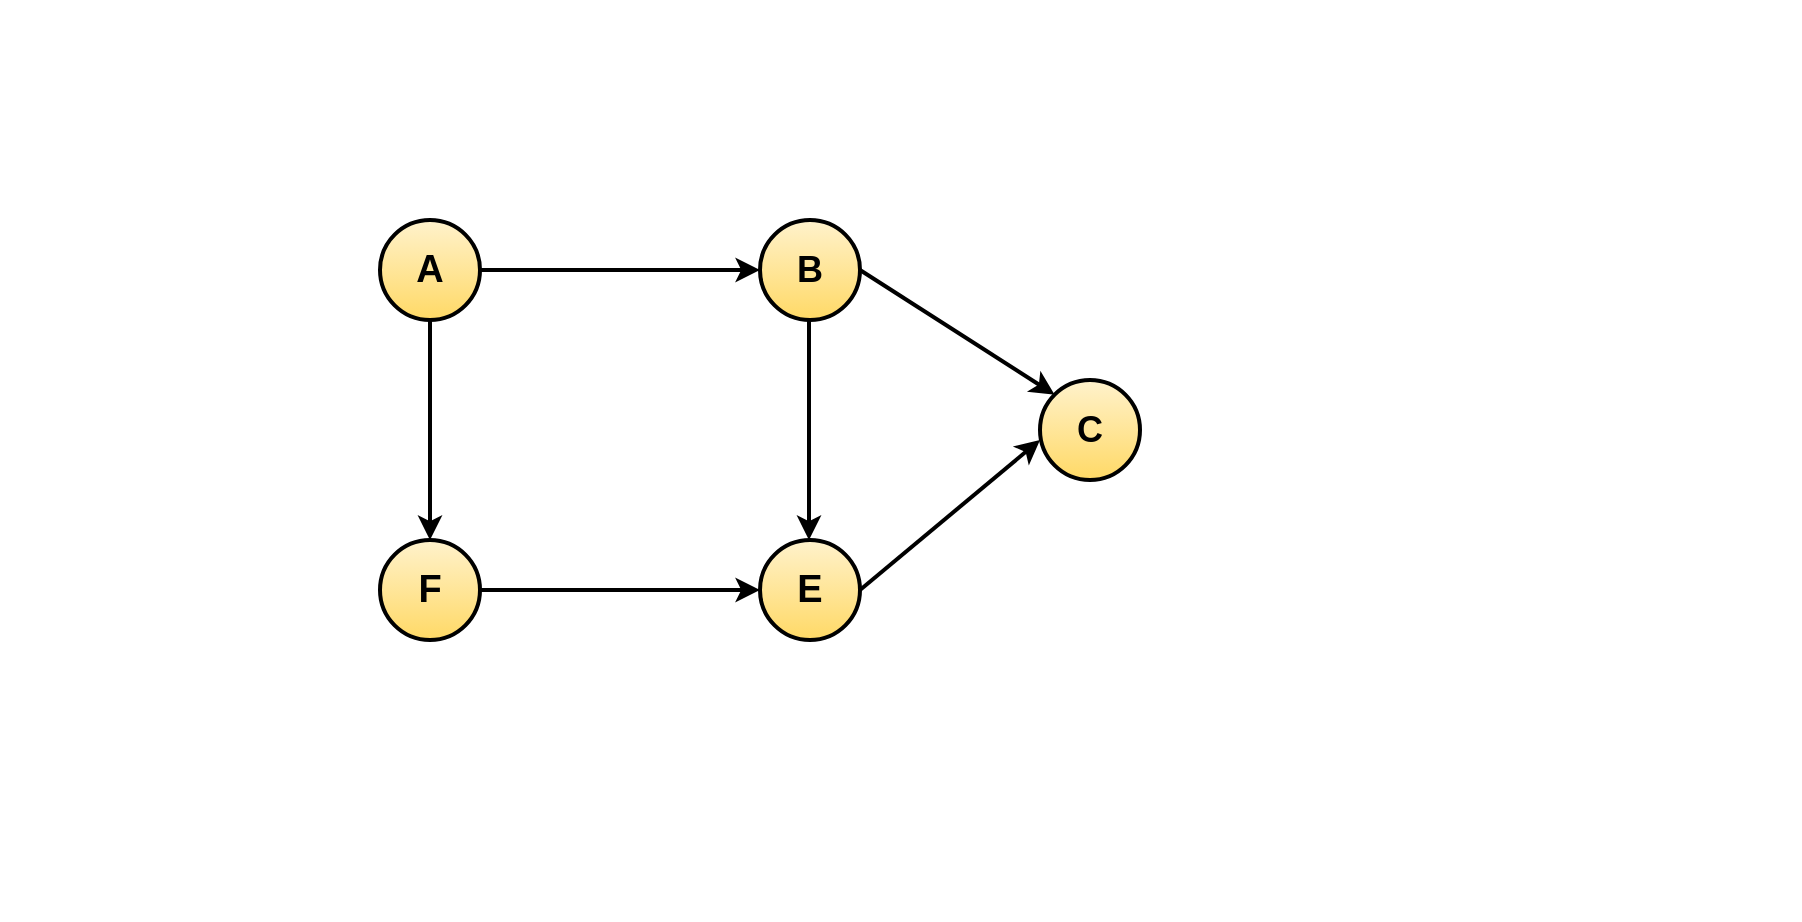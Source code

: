 <mxfile version="24.0.2" type="github">
  <diagram name="Page-1" id="IQhDEu-CzyqysFeyJH2f">
    <mxGraphModel dx="1730" dy="434" grid="1" gridSize="10" guides="1" tooltips="1" connect="1" arrows="1" fold="1" page="1" pageScale="1" pageWidth="850" pageHeight="1100" math="0" shadow="0">
      <root>
        <mxCell id="0" />
        <mxCell id="1" parent="0" />
        <mxCell id="WoDTjW0EwBv57Ho-L6zL-1" value="" style="rounded=0;whiteSpace=wrap;html=1;strokeWidth=2;strokeColor=none;" vertex="1" parent="1">
          <mxGeometry x="-40" width="900" height="460" as="geometry" />
        </mxCell>
        <mxCell id="pwVqVg-RK4_-Da-cYcVV-1" value="&lt;font style=&quot;font-size: 18px;&quot;&gt;C&lt;/font&gt;" style="ellipse;whiteSpace=wrap;html=1;aspect=fixed;fillColor=#fff2cc;strokeColor=default;gradientColor=#ffd966;fontStyle=1;labelBorderColor=none;strokeWidth=2;" parent="1" vertex="1">
          <mxGeometry x="480" y="190" width="50" height="50" as="geometry" />
        </mxCell>
        <mxCell id="pwVqVg-RK4_-Da-cYcVV-2" value="&lt;font style=&quot;font-size: 18px;&quot;&gt;B&lt;/font&gt;" style="ellipse;whiteSpace=wrap;html=1;aspect=fixed;fillColor=#fff2cc;strokeColor=default;gradientColor=#ffd966;fontStyle=1;labelBorderColor=none;strokeWidth=2;" parent="1" vertex="1">
          <mxGeometry x="340" y="110" width="50" height="50" as="geometry" />
        </mxCell>
        <mxCell id="pwVqVg-RK4_-Da-cYcVV-3" value="&lt;font style=&quot;font-size: 19px;&quot;&gt;A&lt;/font&gt;" style="ellipse;whiteSpace=wrap;html=1;aspect=fixed;fillColor=#fff2cc;strokeColor=default;gradientColor=#ffd966;fontStyle=1;labelBorderColor=none;strokeWidth=2;" parent="1" vertex="1">
          <mxGeometry x="150" y="110" width="50" height="50" as="geometry" />
        </mxCell>
        <mxCell id="pwVqVg-RK4_-Da-cYcVV-4" value="&lt;span style=&quot;font-size: 19px;&quot;&gt;F&lt;/span&gt;" style="ellipse;whiteSpace=wrap;html=1;aspect=fixed;fillColor=#fff2cc;strokeColor=default;gradientColor=#ffd966;fontStyle=1;labelBorderColor=none;strokeWidth=2;" parent="1" vertex="1">
          <mxGeometry x="150" y="270" width="50" height="50" as="geometry" />
        </mxCell>
        <mxCell id="pwVqVg-RK4_-Da-cYcVV-5" value="&lt;span style=&quot;font-size: 19px;&quot;&gt;E&lt;/span&gt;" style="ellipse;whiteSpace=wrap;html=1;aspect=fixed;fillColor=#fff2cc;strokeColor=default;gradientColor=#ffd966;fontStyle=1;labelBorderColor=none;strokeWidth=2;" parent="1" vertex="1">
          <mxGeometry x="340" y="270" width="50" height="50" as="geometry" />
        </mxCell>
        <mxCell id="pwVqVg-RK4_-Da-cYcVV-6" value="" style="endArrow=classic;html=1;rounded=0;strokeWidth=2;exitX=1;exitY=0.5;exitDx=0;exitDy=0;entryX=0;entryY=0.5;entryDx=0;entryDy=0;" parent="1" source="pwVqVg-RK4_-Da-cYcVV-3" target="pwVqVg-RK4_-Da-cYcVV-2" edge="1">
          <mxGeometry width="50" height="50" relative="1" as="geometry">
            <mxPoint x="400" y="250" as="sourcePoint" />
            <mxPoint x="450" y="200" as="targetPoint" />
          </mxGeometry>
        </mxCell>
        <mxCell id="pwVqVg-RK4_-Da-cYcVV-7" value="" style="endArrow=classic;html=1;rounded=0;strokeWidth=2;exitX=1;exitY=0.5;exitDx=0;exitDy=0;entryX=0;entryY=0.5;entryDx=0;entryDy=0;" parent="1" source="pwVqVg-RK4_-Da-cYcVV-4" target="pwVqVg-RK4_-Da-cYcVV-5" edge="1">
          <mxGeometry width="50" height="50" relative="1" as="geometry">
            <mxPoint x="210" y="294.5" as="sourcePoint" />
            <mxPoint x="330" y="300" as="targetPoint" />
          </mxGeometry>
        </mxCell>
        <mxCell id="pwVqVg-RK4_-Da-cYcVV-8" value="" style="endArrow=classic;html=1;rounded=0;strokeWidth=2;exitX=0.5;exitY=1;exitDx=0;exitDy=0;entryX=0.5;entryY=0;entryDx=0;entryDy=0;entryPerimeter=0;" parent="1" source="pwVqVg-RK4_-Da-cYcVV-3" target="pwVqVg-RK4_-Da-cYcVV-4" edge="1">
          <mxGeometry width="50" height="50" relative="1" as="geometry">
            <mxPoint x="180" y="170" as="sourcePoint" />
            <mxPoint x="170" y="260" as="targetPoint" />
            <Array as="points">
              <mxPoint x="175" y="210" />
            </Array>
          </mxGeometry>
        </mxCell>
        <mxCell id="pwVqVg-RK4_-Da-cYcVV-9" value="" style="endArrow=classic;html=1;rounded=0;strokeWidth=2;exitX=0.5;exitY=1;exitDx=0;exitDy=0;entryX=0.5;entryY=0;entryDx=0;entryDy=0;entryPerimeter=0;" parent="1" edge="1">
          <mxGeometry width="50" height="50" relative="1" as="geometry">
            <mxPoint x="364.5" y="160" as="sourcePoint" />
            <mxPoint x="364.5" y="270" as="targetPoint" />
            <Array as="points" />
          </mxGeometry>
        </mxCell>
        <mxCell id="pwVqVg-RK4_-Da-cYcVV-10" value="" style="endArrow=classic;html=1;rounded=0;strokeWidth=2;exitX=1;exitY=0.5;exitDx=0;exitDy=0;entryX=0;entryY=0.6;entryDx=0;entryDy=0;entryPerimeter=0;" parent="1" source="pwVqVg-RK4_-Da-cYcVV-5" target="pwVqVg-RK4_-Da-cYcVV-1" edge="1">
          <mxGeometry width="50" height="50" relative="1" as="geometry">
            <mxPoint x="410" y="270" as="sourcePoint" />
            <mxPoint x="460" y="220" as="targetPoint" />
          </mxGeometry>
        </mxCell>
        <mxCell id="pwVqVg-RK4_-Da-cYcVV-11" value="" style="endArrow=classic;html=1;rounded=0;strokeWidth=2;entryX=0;entryY=0;entryDx=0;entryDy=0;exitX=1;exitY=0.5;exitDx=0;exitDy=0;" parent="1" source="pwVqVg-RK4_-Da-cYcVV-2" target="pwVqVg-RK4_-Da-cYcVV-1" edge="1">
          <mxGeometry width="50" height="50" relative="1" as="geometry">
            <mxPoint x="400" y="80" as="sourcePoint" />
            <mxPoint x="489" y="190" as="targetPoint" />
          </mxGeometry>
        </mxCell>
      </root>
    </mxGraphModel>
  </diagram>
</mxfile>

